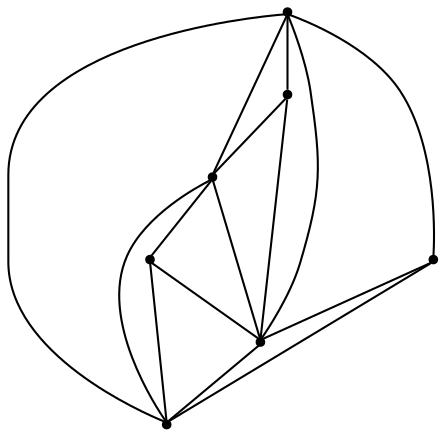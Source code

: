graph {
  node [shape=point,comment="{\"directed\":false,\"doi\":\"10.1007/978-3-030-35802-0_2\",\"figure\":\"7 (2)\"}"]

  v0 [pos="649.6576826060707,1403.0778826447336"]
  v1 [pos="568.4072003620685,1262.378023902748"]
  v2 [pos="487.19010203735763,1403.0778826447336"]
  v3 [pos="405.939683381773,1262.378023902748"]
  v4 [pos="730.8372637643399,1262.378023902748"]
  v5 [pos="568.4322541986414,1356.1752590499264"]
  v6 [pos="568.4238605275053,1543.7444214642078"]

  v0 -- v2 [id="-1",pos="649.6576826060707,1403.0778826447336 633.4317339076548,1431.0940455399773 603.1333210959015,1449.9432438834501 568.4322541986414,1449.9432438834501 533.7259831625408,1449.9432438834501 503.4248897585575,1431.0914933715696 487.19010203735763,1403.0778826447336"]
  v3 -- v5 [id="-2",pos="405.939683381773,1262.378023902748 568.4322541986414,1356.1752590499264 568.4322541986414,1356.1752590499264 568.4322541986414,1356.1752590499264"]
  v0 -- v1 [id="-3",pos="649.6576826060707,1403.0778826447336 657.6314075971122,1389.2800831687846 662.2013246464122,1373.2613649278637 662.2013246464122,1356.1752590499264 662.2013246464122,1304.388468951163 620.2196153980794,1262.4072742164028 568.4072003620685,1262.378023902748"]
  v2 -- v1 [id="-4",pos="487.19010203735763,1403.0778826447336 479.2276121737691,1389.2756783662826 474.65895512109375,1373.2590157830682 474.65895512109375,1356.1752590499264 474.65895512109375,1304.388468951163 516.6406325752176,1262.4072742164028 568.4072003620685,1262.378023902748"]
  v5 -- v0 [id="-5",pos="568.4322541986414,1356.1752590499264 649.6576826060707,1403.0778826447336 649.6576826060707,1403.0778826447336 649.6576826060707,1403.0778826447336"]
  v1 -- v3 [id="-6",pos="568.4072003620685,1262.378023902748 405.939683381773,1262.378023902748 405.939683381773,1262.378023902748 405.939683381773,1262.378023902748"]
  v4 -- v1 [id="-7",pos="730.8372637643399,1262.378023902748 568.4072003620685,1262.378023902748 568.4072003620685,1262.378023902748 568.4072003620685,1262.378023902748"]
  v5 -- v2 [id="-8",pos="568.4322541986414,1356.1752590499264 487.19010203735763,1403.0778826447336 487.19010203735763,1403.0778826447336 487.19010203735763,1403.0778826447336"]
  v4 -- v5 [id="-9",pos="730.8372637643399,1262.378023902748 568.4322541986414,1356.1752590499264 568.4322541986414,1356.1752590499264 568.4322541986414,1356.1752590499264"]
  v0 -- v4 [id="-10",pos="649.6576826060707,1403.0778826447336 730.8372637643399,1262.378023902748 730.8372637643399,1262.378023902748 730.8372637643399,1262.378023902748"]
  v0 -- v6 [id="-11",pos="649.6576826060707,1403.0778826447336 568.4238605275053,1543.7444214642078 568.4238605275053,1543.7444214642078 568.4238605275053,1543.7444214642078"]
  v5 -- v1 [id="-12",pos="568.4322541986414,1356.1752590499264 568.4072003620685,1262.378023902748 568.4072003620685,1262.378023902748 568.4072003620685,1262.378023902748"]
  v6 -- v5 [id="-13",pos="568.4238605275053,1543.7444214642078 568.4322541986414,1356.1752590499264 568.4322541986414,1356.1752590499264 568.4322541986414,1356.1752590499264"]
  v2 -- v3 [id="-14",pos="487.19010203735763,1403.0778826447336 405.939683381773,1262.378023902748 405.939683381773,1262.378023902748 405.939683381773,1262.378023902748"]
  v6 -- v2 [id="-15",pos="568.4238605275053,1543.7444214642078 487.19010203735763,1403.0778826447336 487.19010203735763,1403.0778826447336 487.19010203735763,1403.0778826447336"]
}